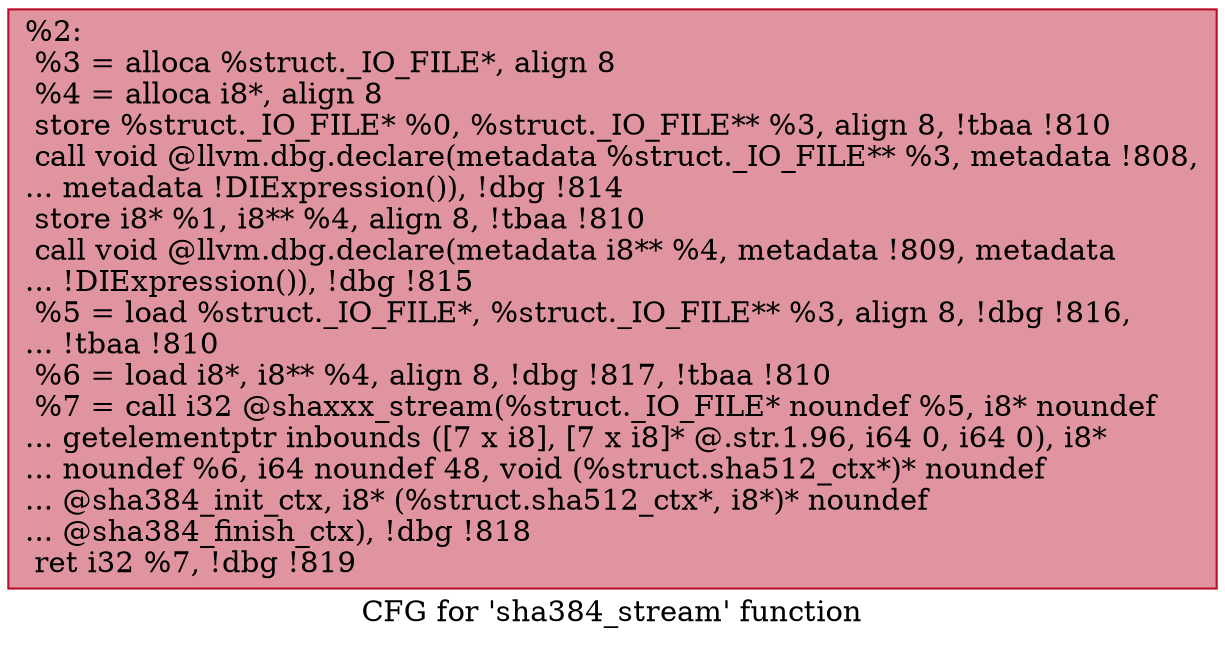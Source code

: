 digraph "CFG for 'sha384_stream' function" {
	label="CFG for 'sha384_stream' function";

	Node0xb98290 [shape=record,color="#b70d28ff", style=filled, fillcolor="#b70d2870",label="{%2:\l  %3 = alloca %struct._IO_FILE*, align 8\l  %4 = alloca i8*, align 8\l  store %struct._IO_FILE* %0, %struct._IO_FILE** %3, align 8, !tbaa !810\l  call void @llvm.dbg.declare(metadata %struct._IO_FILE** %3, metadata !808,\l... metadata !DIExpression()), !dbg !814\l  store i8* %1, i8** %4, align 8, !tbaa !810\l  call void @llvm.dbg.declare(metadata i8** %4, metadata !809, metadata\l... !DIExpression()), !dbg !815\l  %5 = load %struct._IO_FILE*, %struct._IO_FILE** %3, align 8, !dbg !816,\l... !tbaa !810\l  %6 = load i8*, i8** %4, align 8, !dbg !817, !tbaa !810\l  %7 = call i32 @shaxxx_stream(%struct._IO_FILE* noundef %5, i8* noundef\l... getelementptr inbounds ([7 x i8], [7 x i8]* @.str.1.96, i64 0, i64 0), i8*\l... noundef %6, i64 noundef 48, void (%struct.sha512_ctx*)* noundef\l... @sha384_init_ctx, i8* (%struct.sha512_ctx*, i8*)* noundef\l... @sha384_finish_ctx), !dbg !818\l  ret i32 %7, !dbg !819\l}"];
}
